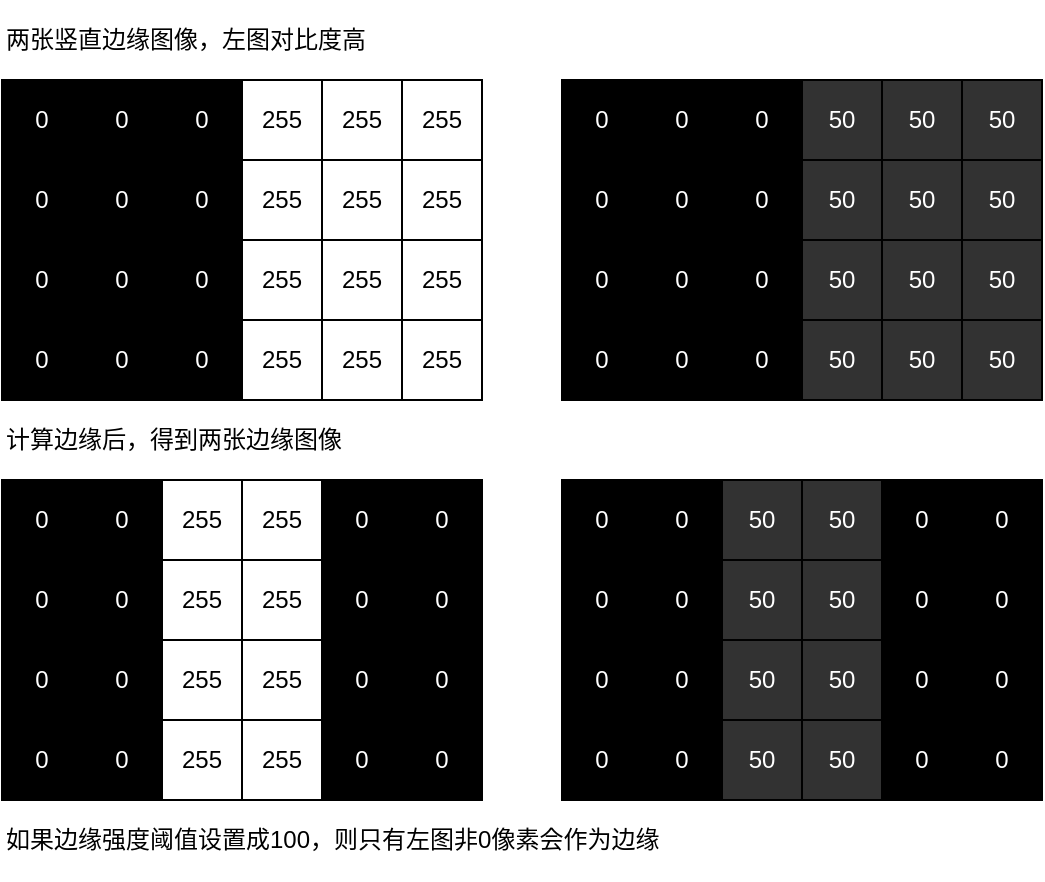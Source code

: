 <mxfile version="12.2.4" pages="1"><diagram id="rTQxJSwix9NVnIEWdD98" name="Page-2"><mxGraphModel dx="764" dy="581" grid="1" gridSize="10" guides="1" tooltips="1" connect="1" arrows="1" fold="1" page="1" pageScale="1" pageWidth="850" pageHeight="1100" math="0" shadow="0"><root><mxCell id="V7BhvqMM_ORLJPoDA6a8-0"/><mxCell id="V7BhvqMM_ORLJPoDA6a8-1" parent="V7BhvqMM_ORLJPoDA6a8-0"/><mxCell id="V7BhvqMM_ORLJPoDA6a8-116" value="0" style="rounded=0;whiteSpace=wrap;html=1;fillColor=#000000;fontColor=#FFFFFF;" parent="V7BhvqMM_ORLJPoDA6a8-1" vertex="1"><mxGeometry x="360" y="80" width="40" height="40" as="geometry"/></mxCell><mxCell id="V7BhvqMM_ORLJPoDA6a8-117" value="0" style="rounded=0;whiteSpace=wrap;html=1;fillColor=#000000;fontColor=#FFFFFF;" parent="V7BhvqMM_ORLJPoDA6a8-1" vertex="1"><mxGeometry x="400" y="80" width="40" height="40" as="geometry"/></mxCell><mxCell id="V7BhvqMM_ORLJPoDA6a8-118" value="0" style="rounded=0;whiteSpace=wrap;html=1;fillColor=#000000;fontColor=#FFFFFF;" parent="V7BhvqMM_ORLJPoDA6a8-1" vertex="1"><mxGeometry x="400" y="120" width="40" height="40" as="geometry"/></mxCell><mxCell id="V7BhvqMM_ORLJPoDA6a8-119" value="0" style="rounded=0;whiteSpace=wrap;html=1;fillColor=#000000;fontColor=#FFFFFF;" parent="V7BhvqMM_ORLJPoDA6a8-1" vertex="1"><mxGeometry x="360" y="120" width="40" height="40" as="geometry"/></mxCell><mxCell id="V7BhvqMM_ORLJPoDA6a8-120" value="0" style="rounded=0;whiteSpace=wrap;html=1;fillColor=#000000;fontColor=#FFFFFF;" parent="V7BhvqMM_ORLJPoDA6a8-1" vertex="1"><mxGeometry x="400" y="160" width="40" height="40" as="geometry"/></mxCell><mxCell id="V7BhvqMM_ORLJPoDA6a8-121" value="0" style="rounded=0;whiteSpace=wrap;html=1;fillColor=#000000;fontColor=#FFFFFF;" parent="V7BhvqMM_ORLJPoDA6a8-1" vertex="1"><mxGeometry x="360" y="160" width="40" height="40" as="geometry"/></mxCell><mxCell id="V7BhvqMM_ORLJPoDA6a8-122" value="0" style="rounded=0;whiteSpace=wrap;html=1;fillColor=#000000;fontColor=#FFFFFF;" parent="V7BhvqMM_ORLJPoDA6a8-1" vertex="1"><mxGeometry x="360" y="200" width="40" height="40" as="geometry"/></mxCell><mxCell id="V7BhvqMM_ORLJPoDA6a8-123" value="0" style="rounded=0;whiteSpace=wrap;html=1;fillColor=#000000;fontColor=#FFFFFF;" parent="V7BhvqMM_ORLJPoDA6a8-1" vertex="1"><mxGeometry x="400" y="200" width="40" height="40" as="geometry"/></mxCell><mxCell id="V7BhvqMM_ORLJPoDA6a8-124" value="0" style="rounded=0;whiteSpace=wrap;html=1;fillColor=#000000;fontColor=#FFFFFF;" parent="V7BhvqMM_ORLJPoDA6a8-1" vertex="1"><mxGeometry x="320" y="80" width="40" height="40" as="geometry"/></mxCell><mxCell id="V7BhvqMM_ORLJPoDA6a8-125" value="0" style="rounded=0;whiteSpace=wrap;html=1;fillColor=#000000;fontColor=#FFFFFF;" parent="V7BhvqMM_ORLJPoDA6a8-1" vertex="1"><mxGeometry x="320" y="120" width="40" height="40" as="geometry"/></mxCell><mxCell id="V7BhvqMM_ORLJPoDA6a8-126" value="0" style="rounded=0;whiteSpace=wrap;html=1;fillColor=#000000;fontColor=#FFFFFF;" parent="V7BhvqMM_ORLJPoDA6a8-1" vertex="1"><mxGeometry x="320" y="160" width="40" height="40" as="geometry"/></mxCell><mxCell id="V7BhvqMM_ORLJPoDA6a8-127" value="0" style="rounded=0;whiteSpace=wrap;html=1;fillColor=#000000;fontColor=#FFFFFF;" parent="V7BhvqMM_ORLJPoDA6a8-1" vertex="1"><mxGeometry x="320" y="200" width="40" height="40" as="geometry"/></mxCell><mxCell id="V7BhvqMM_ORLJPoDA6a8-128" value="50" style="rounded=0;whiteSpace=wrap;html=1;fillColor=#323232;fontColor=#FFFFFF;" parent="V7BhvqMM_ORLJPoDA6a8-1" vertex="1"><mxGeometry x="440" y="80" width="40" height="40" as="geometry"/></mxCell><mxCell id="V7BhvqMM_ORLJPoDA6a8-129" value="50" style="rounded=0;whiteSpace=wrap;html=1;fillColor=#323232;fontColor=#FFFFFF;" parent="V7BhvqMM_ORLJPoDA6a8-1" vertex="1"><mxGeometry x="440" y="120" width="40" height="40" as="geometry"/></mxCell><mxCell id="V7BhvqMM_ORLJPoDA6a8-130" value="50" style="rounded=0;whiteSpace=wrap;html=1;fillColor=#323232;fontColor=#FFFFFF;" parent="V7BhvqMM_ORLJPoDA6a8-1" vertex="1"><mxGeometry x="480" y="80" width="40" height="40" as="geometry"/></mxCell><mxCell id="V7BhvqMM_ORLJPoDA6a8-131" value="50" style="rounded=0;whiteSpace=wrap;html=1;fillColor=#323232;fontColor=#FFFFFF;" parent="V7BhvqMM_ORLJPoDA6a8-1" vertex="1"><mxGeometry x="480" y="120" width="40" height="40" as="geometry"/></mxCell><mxCell id="V7BhvqMM_ORLJPoDA6a8-132" value="50" style="rounded=0;whiteSpace=wrap;html=1;fillColor=#323232;fontColor=#FFFFFF;" parent="V7BhvqMM_ORLJPoDA6a8-1" vertex="1"><mxGeometry x="520" y="80" width="40" height="40" as="geometry"/></mxCell><mxCell id="V7BhvqMM_ORLJPoDA6a8-133" value="50" style="rounded=0;whiteSpace=wrap;html=1;fillColor=#323232;fontColor=#FFFFFF;" parent="V7BhvqMM_ORLJPoDA6a8-1" vertex="1"><mxGeometry x="520" y="120" width="40" height="40" as="geometry"/></mxCell><mxCell id="V7BhvqMM_ORLJPoDA6a8-134" value="50" style="rounded=0;whiteSpace=wrap;html=1;fillColor=#323232;fontColor=#FFFFFF;" parent="V7BhvqMM_ORLJPoDA6a8-1" vertex="1"><mxGeometry x="440" y="160" width="40" height="40" as="geometry"/></mxCell><mxCell id="V7BhvqMM_ORLJPoDA6a8-135" value="50" style="rounded=0;whiteSpace=wrap;html=1;fillColor=#323232;fontColor=#FFFFFF;" parent="V7BhvqMM_ORLJPoDA6a8-1" vertex="1"><mxGeometry x="440" y="200" width="40" height="40" as="geometry"/></mxCell><mxCell id="V7BhvqMM_ORLJPoDA6a8-136" value="50" style="rounded=0;whiteSpace=wrap;html=1;fillColor=#323232;fontColor=#FFFFFF;" parent="V7BhvqMM_ORLJPoDA6a8-1" vertex="1"><mxGeometry x="480" y="160" width="40" height="40" as="geometry"/></mxCell><mxCell id="V7BhvqMM_ORLJPoDA6a8-137" value="50" style="rounded=0;whiteSpace=wrap;html=1;fillColor=#323232;fontColor=#FFFFFF;" parent="V7BhvqMM_ORLJPoDA6a8-1" vertex="1"><mxGeometry x="480" y="200" width="40" height="40" as="geometry"/></mxCell><mxCell id="V7BhvqMM_ORLJPoDA6a8-138" value="50" style="rounded=0;whiteSpace=wrap;html=1;fillColor=#323232;fontColor=#FFFFFF;" parent="V7BhvqMM_ORLJPoDA6a8-1" vertex="1"><mxGeometry x="520" y="160" width="40" height="40" as="geometry"/></mxCell><mxCell id="V7BhvqMM_ORLJPoDA6a8-139" value="50" style="rounded=0;whiteSpace=wrap;html=1;fillColor=#323232;fontColor=#FFFFFF;" parent="V7BhvqMM_ORLJPoDA6a8-1" vertex="1"><mxGeometry x="520" y="200" width="40" height="40" as="geometry"/></mxCell><mxCell id="V7BhvqMM_ORLJPoDA6a8-140" value="0" style="rounded=0;whiteSpace=wrap;html=1;fillColor=#000000;fontColor=#FFFFFF;" parent="V7BhvqMM_ORLJPoDA6a8-1" vertex="1"><mxGeometry x="80" y="280" width="40" height="40" as="geometry"/></mxCell><mxCell id="V7BhvqMM_ORLJPoDA6a8-141" value="0" style="rounded=0;whiteSpace=wrap;html=1;fillColor=#000000;fontColor=#FFFFFF;" parent="V7BhvqMM_ORLJPoDA6a8-1" vertex="1"><mxGeometry x="80" y="320" width="40" height="40" as="geometry"/></mxCell><mxCell id="V7BhvqMM_ORLJPoDA6a8-142" value="0" style="rounded=0;whiteSpace=wrap;html=1;fillColor=#000000;fontColor=#FFFFFF;" parent="V7BhvqMM_ORLJPoDA6a8-1" vertex="1"><mxGeometry x="80" y="360" width="40" height="40" as="geometry"/></mxCell><mxCell id="V7BhvqMM_ORLJPoDA6a8-143" value="0" style="rounded=0;whiteSpace=wrap;html=1;fillColor=#000000;fontColor=#FFFFFF;" parent="V7BhvqMM_ORLJPoDA6a8-1" vertex="1"><mxGeometry x="80" y="400" width="40" height="40" as="geometry"/></mxCell><mxCell id="V7BhvqMM_ORLJPoDA6a8-144" value="0" style="rounded=0;whiteSpace=wrap;html=1;fillColor=#000000;fontColor=#FFFFFF;" parent="V7BhvqMM_ORLJPoDA6a8-1" vertex="1"><mxGeometry x="40" y="280" width="40" height="40" as="geometry"/></mxCell><mxCell id="V7BhvqMM_ORLJPoDA6a8-145" value="0" style="rounded=0;whiteSpace=wrap;html=1;fillColor=#000000;fontColor=#FFFFFF;" parent="V7BhvqMM_ORLJPoDA6a8-1" vertex="1"><mxGeometry x="40" y="320" width="40" height="40" as="geometry"/></mxCell><mxCell id="V7BhvqMM_ORLJPoDA6a8-146" value="0" style="rounded=0;whiteSpace=wrap;html=1;fillColor=#000000;fontColor=#FFFFFF;" parent="V7BhvqMM_ORLJPoDA6a8-1" vertex="1"><mxGeometry x="40" y="360" width="40" height="40" as="geometry"/></mxCell><mxCell id="V7BhvqMM_ORLJPoDA6a8-147" value="0" style="rounded=0;whiteSpace=wrap;html=1;fillColor=#000000;fontColor=#FFFFFF;" parent="V7BhvqMM_ORLJPoDA6a8-1" vertex="1"><mxGeometry x="40" y="400" width="40" height="40" as="geometry"/></mxCell><mxCell id="V7BhvqMM_ORLJPoDA6a8-148" value="255" style="rounded=0;whiteSpace=wrap;html=1;" parent="V7BhvqMM_ORLJPoDA6a8-1" vertex="1"><mxGeometry x="120" y="400" width="40" height="40" as="geometry"/></mxCell><mxCell id="V7BhvqMM_ORLJPoDA6a8-149" value="255" style="rounded=0;whiteSpace=wrap;html=1;" parent="V7BhvqMM_ORLJPoDA6a8-1" vertex="1"><mxGeometry x="160" y="400" width="40" height="40" as="geometry"/></mxCell><mxCell id="V7BhvqMM_ORLJPoDA6a8-150" value="255" style="rounded=0;whiteSpace=wrap;html=1;" parent="V7BhvqMM_ORLJPoDA6a8-1" vertex="1"><mxGeometry x="120" y="360" width="40" height="40" as="geometry"/></mxCell><mxCell id="V7BhvqMM_ORLJPoDA6a8-151" value="255" style="rounded=0;whiteSpace=wrap;html=1;" parent="V7BhvqMM_ORLJPoDA6a8-1" vertex="1"><mxGeometry x="160" y="360" width="40" height="40" as="geometry"/></mxCell><mxCell id="V7BhvqMM_ORLJPoDA6a8-152" value="255" style="rounded=0;whiteSpace=wrap;html=1;" parent="V7BhvqMM_ORLJPoDA6a8-1" vertex="1"><mxGeometry x="120" y="320" width="40" height="40" as="geometry"/></mxCell><mxCell id="V7BhvqMM_ORLJPoDA6a8-153" value="255" style="rounded=0;whiteSpace=wrap;html=1;" parent="V7BhvqMM_ORLJPoDA6a8-1" vertex="1"><mxGeometry x="160" y="320" width="40" height="40" as="geometry"/></mxCell><mxCell id="V7BhvqMM_ORLJPoDA6a8-154" value="255" style="rounded=0;whiteSpace=wrap;html=1;" parent="V7BhvqMM_ORLJPoDA6a8-1" vertex="1"><mxGeometry x="120" y="280" width="40" height="40" as="geometry"/></mxCell><mxCell id="V7BhvqMM_ORLJPoDA6a8-155" value="255" style="rounded=0;whiteSpace=wrap;html=1;" parent="V7BhvqMM_ORLJPoDA6a8-1" vertex="1"><mxGeometry x="160" y="280" width="40" height="40" as="geometry"/></mxCell><mxCell id="V7BhvqMM_ORLJPoDA6a8-156" value="0" style="rounded=0;whiteSpace=wrap;html=1;fillColor=#000000;fontColor=#FFFFFF;" parent="V7BhvqMM_ORLJPoDA6a8-1" vertex="1"><mxGeometry x="240" y="280" width="40" height="40" as="geometry"/></mxCell><mxCell id="V7BhvqMM_ORLJPoDA6a8-157" value="0" style="rounded=0;whiteSpace=wrap;html=1;fillColor=#000000;fontColor=#FFFFFF;" parent="V7BhvqMM_ORLJPoDA6a8-1" vertex="1"><mxGeometry x="240" y="320" width="40" height="40" as="geometry"/></mxCell><mxCell id="V7BhvqMM_ORLJPoDA6a8-158" value="0" style="rounded=0;whiteSpace=wrap;html=1;fillColor=#000000;fontColor=#FFFFFF;" parent="V7BhvqMM_ORLJPoDA6a8-1" vertex="1"><mxGeometry x="240" y="360" width="40" height="40" as="geometry"/></mxCell><mxCell id="V7BhvqMM_ORLJPoDA6a8-159" value="0" style="rounded=0;whiteSpace=wrap;html=1;fillColor=#000000;fontColor=#FFFFFF;" parent="V7BhvqMM_ORLJPoDA6a8-1" vertex="1"><mxGeometry x="240" y="400" width="40" height="40" as="geometry"/></mxCell><mxCell id="V7BhvqMM_ORLJPoDA6a8-160" value="0" style="rounded=0;whiteSpace=wrap;html=1;fillColor=#000000;fontColor=#FFFFFF;" parent="V7BhvqMM_ORLJPoDA6a8-1" vertex="1"><mxGeometry x="200" y="280" width="40" height="40" as="geometry"/></mxCell><mxCell id="V7BhvqMM_ORLJPoDA6a8-161" value="0" style="rounded=0;whiteSpace=wrap;html=1;fillColor=#000000;fontColor=#FFFFFF;" parent="V7BhvqMM_ORLJPoDA6a8-1" vertex="1"><mxGeometry x="200" y="320" width="40" height="40" as="geometry"/></mxCell><mxCell id="V7BhvqMM_ORLJPoDA6a8-162" value="0" style="rounded=0;whiteSpace=wrap;html=1;fillColor=#000000;fontColor=#FFFFFF;" parent="V7BhvqMM_ORLJPoDA6a8-1" vertex="1"><mxGeometry x="200" y="360" width="40" height="40" as="geometry"/></mxCell><mxCell id="V7BhvqMM_ORLJPoDA6a8-163" value="0" style="rounded=0;whiteSpace=wrap;html=1;fillColor=#000000;fontColor=#FFFFFF;" parent="V7BhvqMM_ORLJPoDA6a8-1" vertex="1"><mxGeometry x="200" y="400" width="40" height="40" as="geometry"/></mxCell><mxCell id="V7BhvqMM_ORLJPoDA6a8-164" value="0" style="rounded=0;whiteSpace=wrap;html=1;fillColor=#000000;fontColor=#FFFFFF;" parent="V7BhvqMM_ORLJPoDA6a8-1" vertex="1"><mxGeometry x="320" y="280" width="40" height="40" as="geometry"/></mxCell><mxCell id="V7BhvqMM_ORLJPoDA6a8-165" value="0" style="rounded=0;whiteSpace=wrap;html=1;fillColor=#000000;fontColor=#FFFFFF;" parent="V7BhvqMM_ORLJPoDA6a8-1" vertex="1"><mxGeometry x="360" y="280" width="40" height="40" as="geometry"/></mxCell><mxCell id="V7BhvqMM_ORLJPoDA6a8-166" value="0" style="rounded=0;whiteSpace=wrap;html=1;fillColor=#000000;fontColor=#FFFFFF;" parent="V7BhvqMM_ORLJPoDA6a8-1" vertex="1"><mxGeometry x="360" y="320" width="40" height="40" as="geometry"/></mxCell><mxCell id="V7BhvqMM_ORLJPoDA6a8-167" value="0" style="rounded=0;whiteSpace=wrap;html=1;fillColor=#000000;fontColor=#FFFFFF;" parent="V7BhvqMM_ORLJPoDA6a8-1" vertex="1"><mxGeometry x="320" y="320" width="40" height="40" as="geometry"/></mxCell><mxCell id="V7BhvqMM_ORLJPoDA6a8-168" value="0" style="rounded=0;whiteSpace=wrap;html=1;fillColor=#000000;fontColor=#FFFFFF;" parent="V7BhvqMM_ORLJPoDA6a8-1" vertex="1"><mxGeometry x="360" y="360" width="40" height="40" as="geometry"/></mxCell><mxCell id="V7BhvqMM_ORLJPoDA6a8-169" value="0" style="rounded=0;whiteSpace=wrap;html=1;fillColor=#000000;fontColor=#FFFFFF;" parent="V7BhvqMM_ORLJPoDA6a8-1" vertex="1"><mxGeometry x="320" y="360" width="40" height="40" as="geometry"/></mxCell><mxCell id="V7BhvqMM_ORLJPoDA6a8-170" value="0" style="rounded=0;whiteSpace=wrap;html=1;fillColor=#000000;fontColor=#FFFFFF;" parent="V7BhvqMM_ORLJPoDA6a8-1" vertex="1"><mxGeometry x="320" y="400" width="40" height="40" as="geometry"/></mxCell><mxCell id="V7BhvqMM_ORLJPoDA6a8-171" value="0" style="rounded=0;whiteSpace=wrap;html=1;fillColor=#000000;fontColor=#FFFFFF;" parent="V7BhvqMM_ORLJPoDA6a8-1" vertex="1"><mxGeometry x="360" y="400" width="40" height="40" as="geometry"/></mxCell><mxCell id="V7BhvqMM_ORLJPoDA6a8-172" value="50" style="rounded=0;whiteSpace=wrap;html=1;fillColor=#323232;fontColor=#FFFFFF;" parent="V7BhvqMM_ORLJPoDA6a8-1" vertex="1"><mxGeometry x="400" y="280" width="40" height="40" as="geometry"/></mxCell><mxCell id="V7BhvqMM_ORLJPoDA6a8-173" value="50" style="rounded=0;whiteSpace=wrap;html=1;fillColor=#323232;fontColor=#FFFFFF;" parent="V7BhvqMM_ORLJPoDA6a8-1" vertex="1"><mxGeometry x="400" y="320" width="40" height="40" as="geometry"/></mxCell><mxCell id="V7BhvqMM_ORLJPoDA6a8-174" value="50" style="rounded=0;whiteSpace=wrap;html=1;fillColor=#323232;fontColor=#FFFFFF;" parent="V7BhvqMM_ORLJPoDA6a8-1" vertex="1"><mxGeometry x="440" y="280" width="40" height="40" as="geometry"/></mxCell><mxCell id="V7BhvqMM_ORLJPoDA6a8-175" value="50" style="rounded=0;whiteSpace=wrap;html=1;fillColor=#323232;fontColor=#FFFFFF;" parent="V7BhvqMM_ORLJPoDA6a8-1" vertex="1"><mxGeometry x="440" y="320" width="40" height="40" as="geometry"/></mxCell><mxCell id="V7BhvqMM_ORLJPoDA6a8-176" value="50" style="rounded=0;whiteSpace=wrap;html=1;fillColor=#323232;fontColor=#FFFFFF;" parent="V7BhvqMM_ORLJPoDA6a8-1" vertex="1"><mxGeometry x="400" y="360" width="40" height="40" as="geometry"/></mxCell><mxCell id="V7BhvqMM_ORLJPoDA6a8-177" value="50" style="rounded=0;whiteSpace=wrap;html=1;fillColor=#323232;fontColor=#FFFFFF;" parent="V7BhvqMM_ORLJPoDA6a8-1" vertex="1"><mxGeometry x="400" y="400" width="40" height="40" as="geometry"/></mxCell><mxCell id="V7BhvqMM_ORLJPoDA6a8-178" value="50" style="rounded=0;whiteSpace=wrap;html=1;fillColor=#323232;fontColor=#FFFFFF;" parent="V7BhvqMM_ORLJPoDA6a8-1" vertex="1"><mxGeometry x="440" y="360" width="40" height="40" as="geometry"/></mxCell><mxCell id="V7BhvqMM_ORLJPoDA6a8-179" value="50" style="rounded=0;whiteSpace=wrap;html=1;fillColor=#323232;fontColor=#FFFFFF;" parent="V7BhvqMM_ORLJPoDA6a8-1" vertex="1"><mxGeometry x="440" y="400" width="40" height="40" as="geometry"/></mxCell><mxCell id="V7BhvqMM_ORLJPoDA6a8-180" value="0" style="rounded=0;whiteSpace=wrap;html=1;fillColor=#000000;fontColor=#FFFFFF;" parent="V7BhvqMM_ORLJPoDA6a8-1" vertex="1"><mxGeometry x="480" y="280" width="40" height="40" as="geometry"/></mxCell><mxCell id="V7BhvqMM_ORLJPoDA6a8-181" value="0" style="rounded=0;whiteSpace=wrap;html=1;fillColor=#000000;fontColor=#FFFFFF;" parent="V7BhvqMM_ORLJPoDA6a8-1" vertex="1"><mxGeometry x="520" y="280" width="40" height="40" as="geometry"/></mxCell><mxCell id="V7BhvqMM_ORLJPoDA6a8-182" value="0" style="rounded=0;whiteSpace=wrap;html=1;fillColor=#000000;fontColor=#FFFFFF;" parent="V7BhvqMM_ORLJPoDA6a8-1" vertex="1"><mxGeometry x="520" y="320" width="40" height="40" as="geometry"/></mxCell><mxCell id="V7BhvqMM_ORLJPoDA6a8-183" value="0" style="rounded=0;whiteSpace=wrap;html=1;fillColor=#000000;fontColor=#FFFFFF;" parent="V7BhvqMM_ORLJPoDA6a8-1" vertex="1"><mxGeometry x="480" y="320" width="40" height="40" as="geometry"/></mxCell><mxCell id="V7BhvqMM_ORLJPoDA6a8-184" value="0" style="rounded=0;whiteSpace=wrap;html=1;fillColor=#000000;fontColor=#FFFFFF;" parent="V7BhvqMM_ORLJPoDA6a8-1" vertex="1"><mxGeometry x="520" y="360" width="40" height="40" as="geometry"/></mxCell><mxCell id="V7BhvqMM_ORLJPoDA6a8-185" value="0" style="rounded=0;whiteSpace=wrap;html=1;fillColor=#000000;fontColor=#FFFFFF;" parent="V7BhvqMM_ORLJPoDA6a8-1" vertex="1"><mxGeometry x="480" y="360" width="40" height="40" as="geometry"/></mxCell><mxCell id="V7BhvqMM_ORLJPoDA6a8-186" value="0" style="rounded=0;whiteSpace=wrap;html=1;fillColor=#000000;fontColor=#FFFFFF;" parent="V7BhvqMM_ORLJPoDA6a8-1" vertex="1"><mxGeometry x="480" y="400" width="40" height="40" as="geometry"/></mxCell><mxCell id="V7BhvqMM_ORLJPoDA6a8-187" value="0" style="rounded=0;whiteSpace=wrap;html=1;fillColor=#000000;fontColor=#FFFFFF;" parent="V7BhvqMM_ORLJPoDA6a8-1" vertex="1"><mxGeometry x="520" y="400" width="40" height="40" as="geometry"/></mxCell><mxCell id="uXhOLD6gw9fOatkM6okk-0" value="0" style="rounded=0;whiteSpace=wrap;html=1;fillColor=#000000;fontColor=#FFFFFF;" parent="V7BhvqMM_ORLJPoDA6a8-1" vertex="1"><mxGeometry x="80" y="80" width="40" height="40" as="geometry"/></mxCell><mxCell id="uXhOLD6gw9fOatkM6okk-1" value="255" style="rounded=0;whiteSpace=wrap;html=1;" parent="V7BhvqMM_ORLJPoDA6a8-1" vertex="1"><mxGeometry x="160" y="200" width="40" height="40" as="geometry"/></mxCell><mxCell id="uXhOLD6gw9fOatkM6okk-2" value="255" style="rounded=0;whiteSpace=wrap;html=1;" parent="V7BhvqMM_ORLJPoDA6a8-1" vertex="1"><mxGeometry x="200" y="200" width="40" height="40" as="geometry"/></mxCell><mxCell id="uXhOLD6gw9fOatkM6okk-3" value="255" style="rounded=0;whiteSpace=wrap;html=1;" parent="V7BhvqMM_ORLJPoDA6a8-1" vertex="1"><mxGeometry x="240" y="200" width="40" height="40" as="geometry"/></mxCell><mxCell id="uXhOLD6gw9fOatkM6okk-4" value="0" style="rounded=0;whiteSpace=wrap;html=1;fillColor=#000000;fontColor=#FFFFFF;" parent="V7BhvqMM_ORLJPoDA6a8-1" vertex="1"><mxGeometry x="120" y="80" width="40" height="40" as="geometry"/></mxCell><mxCell id="uXhOLD6gw9fOatkM6okk-5" value="0" style="rounded=0;whiteSpace=wrap;html=1;fillColor=#000000;fontColor=#FFFFFF;" parent="V7BhvqMM_ORLJPoDA6a8-1" vertex="1"><mxGeometry x="120" y="120" width="40" height="40" as="geometry"/></mxCell><mxCell id="uXhOLD6gw9fOatkM6okk-6" value="0" style="rounded=0;whiteSpace=wrap;html=1;fillColor=#000000;fontColor=#FFFFFF;" parent="V7BhvqMM_ORLJPoDA6a8-1" vertex="1"><mxGeometry x="80" y="120" width="40" height="40" as="geometry"/></mxCell><mxCell id="uXhOLD6gw9fOatkM6okk-7" value="0" style="rounded=0;whiteSpace=wrap;html=1;fillColor=#000000;fontColor=#FFFFFF;" parent="V7BhvqMM_ORLJPoDA6a8-1" vertex="1"><mxGeometry x="120" y="160" width="40" height="40" as="geometry"/></mxCell><mxCell id="uXhOLD6gw9fOatkM6okk-8" value="0" style="rounded=0;whiteSpace=wrap;html=1;fillColor=#000000;fontColor=#FFFFFF;" parent="V7BhvqMM_ORLJPoDA6a8-1" vertex="1"><mxGeometry x="80" y="160" width="40" height="40" as="geometry"/></mxCell><mxCell id="uXhOLD6gw9fOatkM6okk-9" value="0" style="rounded=0;whiteSpace=wrap;html=1;fillColor=#000000;fontColor=#FFFFFF;" parent="V7BhvqMM_ORLJPoDA6a8-1" vertex="1"><mxGeometry x="80" y="200" width="40" height="40" as="geometry"/></mxCell><mxCell id="uXhOLD6gw9fOatkM6okk-10" value="0" style="rounded=0;whiteSpace=wrap;html=1;fillColor=#000000;fontColor=#FFFFFF;" parent="V7BhvqMM_ORLJPoDA6a8-1" vertex="1"><mxGeometry x="120" y="200" width="40" height="40" as="geometry"/></mxCell><mxCell id="uXhOLD6gw9fOatkM6okk-11" value="255" style="rounded=0;whiteSpace=wrap;html=1;" parent="V7BhvqMM_ORLJPoDA6a8-1" vertex="1"><mxGeometry x="160" y="160" width="40" height="40" as="geometry"/></mxCell><mxCell id="uXhOLD6gw9fOatkM6okk-12" value="255" style="rounded=0;whiteSpace=wrap;html=1;" parent="V7BhvqMM_ORLJPoDA6a8-1" vertex="1"><mxGeometry x="200" y="160" width="40" height="40" as="geometry"/></mxCell><mxCell id="uXhOLD6gw9fOatkM6okk-13" value="255" style="rounded=0;whiteSpace=wrap;html=1;" parent="V7BhvqMM_ORLJPoDA6a8-1" vertex="1"><mxGeometry x="240" y="160" width="40" height="40" as="geometry"/></mxCell><mxCell id="uXhOLD6gw9fOatkM6okk-14" value="255" style="rounded=0;whiteSpace=wrap;html=1;" parent="V7BhvqMM_ORLJPoDA6a8-1" vertex="1"><mxGeometry x="160" y="120" width="40" height="40" as="geometry"/></mxCell><mxCell id="uXhOLD6gw9fOatkM6okk-15" value="255" style="rounded=0;whiteSpace=wrap;html=1;" parent="V7BhvqMM_ORLJPoDA6a8-1" vertex="1"><mxGeometry x="200" y="120" width="40" height="40" as="geometry"/></mxCell><mxCell id="uXhOLD6gw9fOatkM6okk-16" value="255" style="rounded=0;whiteSpace=wrap;html=1;" parent="V7BhvqMM_ORLJPoDA6a8-1" vertex="1"><mxGeometry x="240" y="120" width="40" height="40" as="geometry"/></mxCell><mxCell id="uXhOLD6gw9fOatkM6okk-17" value="255" style="rounded=0;whiteSpace=wrap;html=1;" parent="V7BhvqMM_ORLJPoDA6a8-1" vertex="1"><mxGeometry x="160" y="80" width="40" height="40" as="geometry"/></mxCell><mxCell id="uXhOLD6gw9fOatkM6okk-18" value="255" style="rounded=0;whiteSpace=wrap;html=1;" parent="V7BhvqMM_ORLJPoDA6a8-1" vertex="1"><mxGeometry x="200" y="80" width="40" height="40" as="geometry"/></mxCell><mxCell id="uXhOLD6gw9fOatkM6okk-19" value="255" style="rounded=0;whiteSpace=wrap;html=1;" parent="V7BhvqMM_ORLJPoDA6a8-1" vertex="1"><mxGeometry x="240" y="80" width="40" height="40" as="geometry"/></mxCell><mxCell id="uXhOLD6gw9fOatkM6okk-20" value="0" style="rounded=0;whiteSpace=wrap;html=1;fillColor=#000000;fontColor=#FFFFFF;" parent="V7BhvqMM_ORLJPoDA6a8-1" vertex="1"><mxGeometry x="40" y="80" width="40" height="40" as="geometry"/></mxCell><mxCell id="uXhOLD6gw9fOatkM6okk-21" value="0" style="rounded=0;whiteSpace=wrap;html=1;fillColor=#000000;fontColor=#FFFFFF;" parent="V7BhvqMM_ORLJPoDA6a8-1" vertex="1"><mxGeometry x="40" y="120" width="40" height="40" as="geometry"/></mxCell><mxCell id="uXhOLD6gw9fOatkM6okk-22" value="0" style="rounded=0;whiteSpace=wrap;html=1;fillColor=#000000;fontColor=#FFFFFF;" parent="V7BhvqMM_ORLJPoDA6a8-1" vertex="1"><mxGeometry x="40" y="160" width="40" height="40" as="geometry"/></mxCell><mxCell id="uXhOLD6gw9fOatkM6okk-23" value="0" style="rounded=0;whiteSpace=wrap;html=1;fillColor=#000000;fontColor=#FFFFFF;" parent="V7BhvqMM_ORLJPoDA6a8-1" vertex="1"><mxGeometry x="40" y="200" width="40" height="40" as="geometry"/></mxCell><mxCell id="uXhOLD6gw9fOatkM6okk-28" value="两张竖直边缘图像，左图对比度高" style="text;html=1;strokeColor=none;fillColor=none;align=left;verticalAlign=middle;whiteSpace=wrap;rounded=0;fontColor=#000000;" parent="V7BhvqMM_ORLJPoDA6a8-1" vertex="1"><mxGeometry x="40" y="40" width="240" height="40" as="geometry"/></mxCell><mxCell id="uXhOLD6gw9fOatkM6okk-29" value="计算边缘后，得到两张边缘图像" style="text;html=1;strokeColor=none;fillColor=none;align=left;verticalAlign=middle;whiteSpace=wrap;rounded=0;fontColor=#000000;" parent="V7BhvqMM_ORLJPoDA6a8-1" vertex="1"><mxGeometry x="40" y="240" width="240" height="40" as="geometry"/></mxCell><mxCell id="uXhOLD6gw9fOatkM6okk-78" value="如果边缘强度阈值设置成100，则只有左图非0像素会作为边缘" style="text;html=1;strokeColor=none;fillColor=none;align=left;verticalAlign=middle;whiteSpace=wrap;rounded=0;fontColor=#000000;" parent="V7BhvqMM_ORLJPoDA6a8-1" vertex="1"><mxGeometry x="40" y="440" width="480" height="40" as="geometry"/></mxCell></root></mxGraphModel></diagram></mxfile>